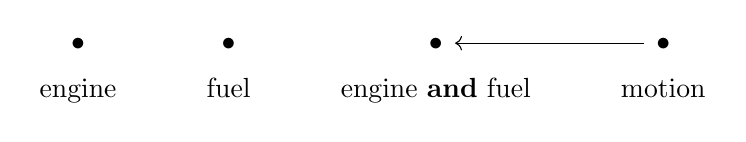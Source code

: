 \begin{tikzcd}
    \bullet &\bullet & \bullet & \bullet \arrow[l]\\[-15pt]
    \text{engine}&\text{fuel}&\text{engine \textbf{and} fuel}&\text{motion}
\end{tikzcd}